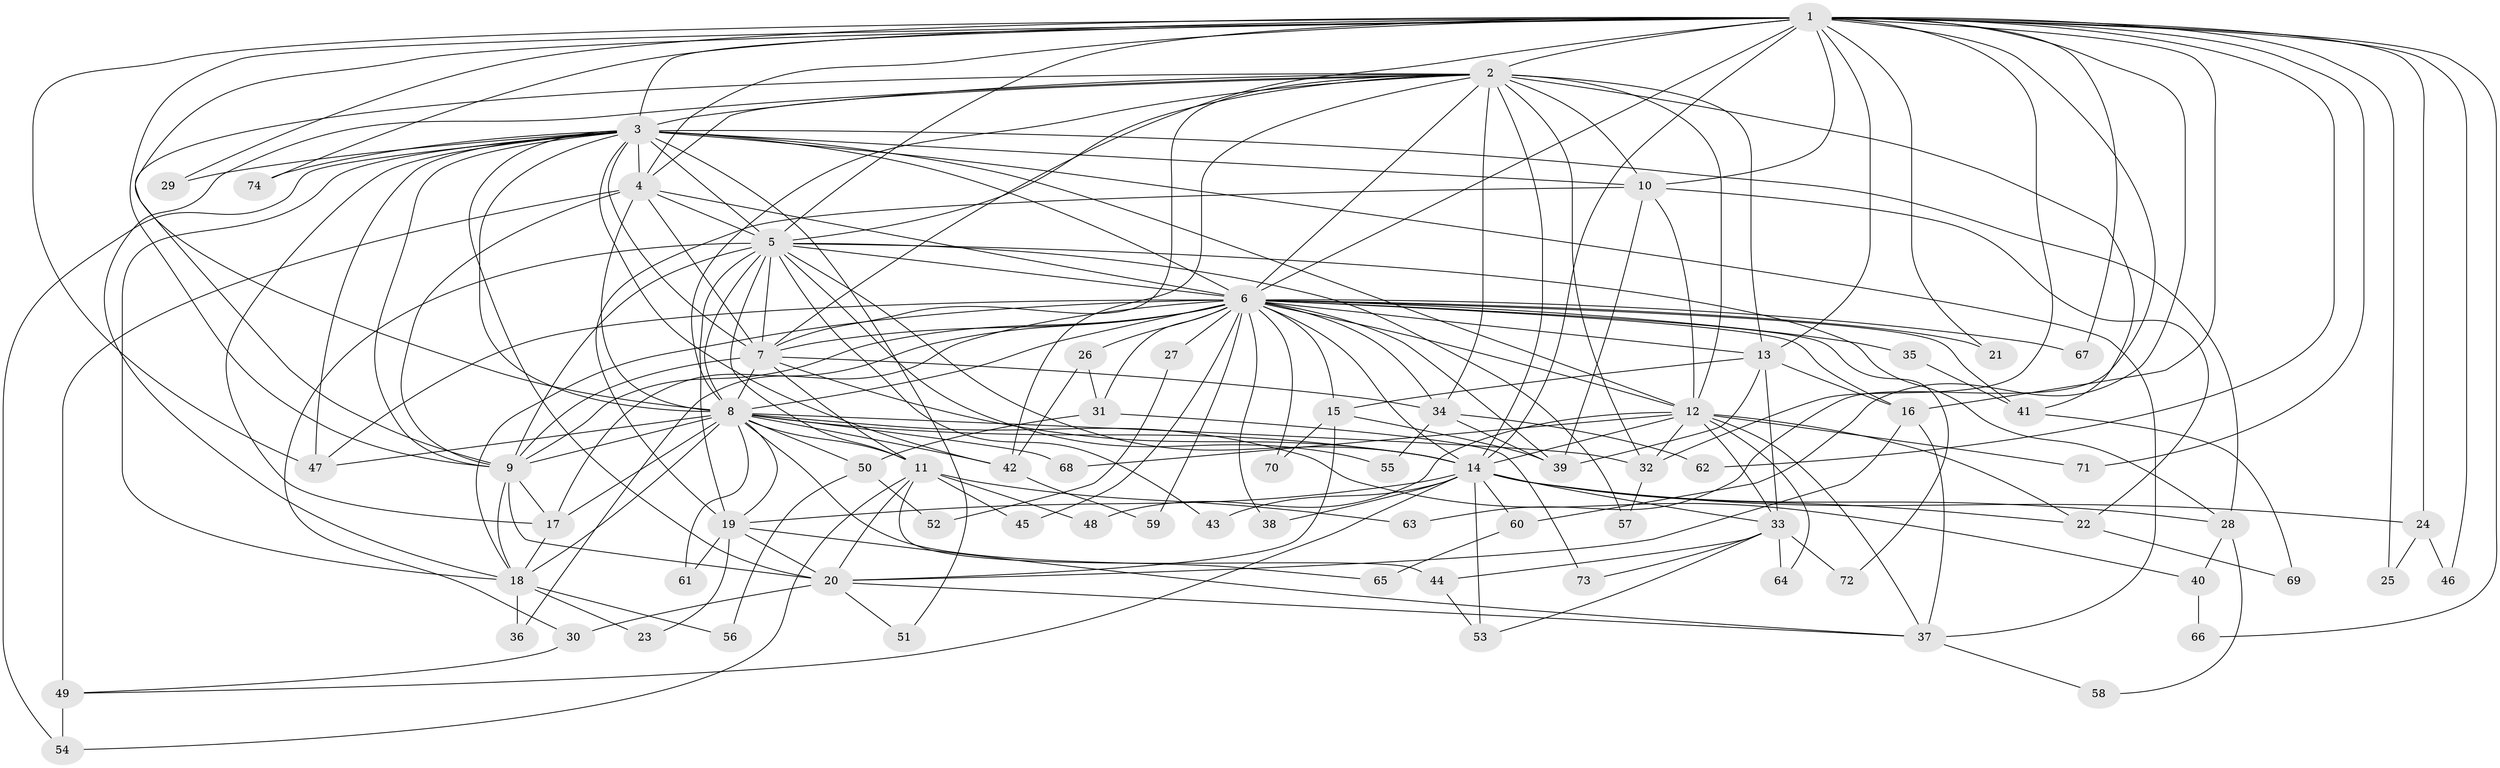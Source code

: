 // original degree distribution, {28: 0.006756756756756757, 26: 0.02027027027027027, 27: 0.006756756756756757, 13: 0.013513513513513514, 21: 0.006756756756756757, 24: 0.006756756756756757, 31: 0.006756756756756757, 19: 0.006756756756756757, 3: 0.20270270270270271, 6: 0.02027027027027027, 4: 0.12162162162162163, 5: 0.04054054054054054, 2: 0.5202702702702703, 7: 0.006756756756756757, 8: 0.006756756756756757, 9: 0.006756756756756757}
// Generated by graph-tools (version 1.1) at 2025/34/03/09/25 02:34:38]
// undirected, 74 vertices, 206 edges
graph export_dot {
graph [start="1"]
  node [color=gray90,style=filled];
  1;
  2;
  3;
  4;
  5;
  6;
  7;
  8;
  9;
  10;
  11;
  12;
  13;
  14;
  15;
  16;
  17;
  18;
  19;
  20;
  21;
  22;
  23;
  24;
  25;
  26;
  27;
  28;
  29;
  30;
  31;
  32;
  33;
  34;
  35;
  36;
  37;
  38;
  39;
  40;
  41;
  42;
  43;
  44;
  45;
  46;
  47;
  48;
  49;
  50;
  51;
  52;
  53;
  54;
  55;
  56;
  57;
  58;
  59;
  60;
  61;
  62;
  63;
  64;
  65;
  66;
  67;
  68;
  69;
  70;
  71;
  72;
  73;
  74;
  1 -- 2 [weight=1.0];
  1 -- 3 [weight=2.0];
  1 -- 4 [weight=1.0];
  1 -- 5 [weight=1.0];
  1 -- 6 [weight=2.0];
  1 -- 7 [weight=1.0];
  1 -- 8 [weight=2.0];
  1 -- 9 [weight=1.0];
  1 -- 10 [weight=1.0];
  1 -- 13 [weight=1.0];
  1 -- 14 [weight=1.0];
  1 -- 16 [weight=1.0];
  1 -- 21 [weight=1.0];
  1 -- 24 [weight=1.0];
  1 -- 25 [weight=1.0];
  1 -- 29 [weight=1.0];
  1 -- 32 [weight=1.0];
  1 -- 46 [weight=1.0];
  1 -- 47 [weight=1.0];
  1 -- 60 [weight=1.0];
  1 -- 62 [weight=1.0];
  1 -- 63 [weight=1.0];
  1 -- 66 [weight=1.0];
  1 -- 67 [weight=1.0];
  1 -- 71 [weight=1.0];
  1 -- 74 [weight=1.0];
  2 -- 3 [weight=1.0];
  2 -- 4 [weight=1.0];
  2 -- 5 [weight=1.0];
  2 -- 6 [weight=3.0];
  2 -- 7 [weight=2.0];
  2 -- 8 [weight=1.0];
  2 -- 9 [weight=1.0];
  2 -- 10 [weight=6.0];
  2 -- 12 [weight=2.0];
  2 -- 13 [weight=1.0];
  2 -- 14 [weight=1.0];
  2 -- 18 [weight=1.0];
  2 -- 32 [weight=1.0];
  2 -- 34 [weight=1.0];
  2 -- 41 [weight=1.0];
  2 -- 42 [weight=1.0];
  3 -- 4 [weight=1.0];
  3 -- 5 [weight=2.0];
  3 -- 6 [weight=2.0];
  3 -- 7 [weight=1.0];
  3 -- 8 [weight=1.0];
  3 -- 9 [weight=2.0];
  3 -- 10 [weight=2.0];
  3 -- 12 [weight=1.0];
  3 -- 17 [weight=1.0];
  3 -- 18 [weight=1.0];
  3 -- 20 [weight=1.0];
  3 -- 28 [weight=2.0];
  3 -- 29 [weight=1.0];
  3 -- 37 [weight=1.0];
  3 -- 42 [weight=1.0];
  3 -- 47 [weight=1.0];
  3 -- 51 [weight=1.0];
  3 -- 54 [weight=1.0];
  3 -- 74 [weight=1.0];
  4 -- 5 [weight=1.0];
  4 -- 6 [weight=2.0];
  4 -- 7 [weight=1.0];
  4 -- 8 [weight=2.0];
  4 -- 9 [weight=1.0];
  4 -- 49 [weight=3.0];
  5 -- 6 [weight=2.0];
  5 -- 7 [weight=2.0];
  5 -- 8 [weight=3.0];
  5 -- 9 [weight=2.0];
  5 -- 11 [weight=1.0];
  5 -- 14 [weight=1.0];
  5 -- 19 [weight=1.0];
  5 -- 28 [weight=1.0];
  5 -- 30 [weight=1.0];
  5 -- 43 [weight=1.0];
  5 -- 55 [weight=1.0];
  5 -- 57 [weight=1.0];
  6 -- 7 [weight=3.0];
  6 -- 8 [weight=5.0];
  6 -- 9 [weight=2.0];
  6 -- 12 [weight=1.0];
  6 -- 13 [weight=2.0];
  6 -- 14 [weight=1.0];
  6 -- 15 [weight=1.0];
  6 -- 16 [weight=1.0];
  6 -- 17 [weight=1.0];
  6 -- 18 [weight=1.0];
  6 -- 21 [weight=1.0];
  6 -- 26 [weight=2.0];
  6 -- 27 [weight=1.0];
  6 -- 31 [weight=1.0];
  6 -- 34 [weight=1.0];
  6 -- 35 [weight=2.0];
  6 -- 36 [weight=1.0];
  6 -- 38 [weight=1.0];
  6 -- 39 [weight=1.0];
  6 -- 41 [weight=2.0];
  6 -- 45 [weight=1.0];
  6 -- 47 [weight=1.0];
  6 -- 59 [weight=1.0];
  6 -- 67 [weight=1.0];
  6 -- 70 [weight=1.0];
  6 -- 72 [weight=1.0];
  7 -- 8 [weight=1.0];
  7 -- 9 [weight=1.0];
  7 -- 11 [weight=1.0];
  7 -- 14 [weight=10.0];
  7 -- 34 [weight=1.0];
  8 -- 9 [weight=1.0];
  8 -- 11 [weight=1.0];
  8 -- 14 [weight=2.0];
  8 -- 17 [weight=1.0];
  8 -- 18 [weight=1.0];
  8 -- 19 [weight=1.0];
  8 -- 32 [weight=2.0];
  8 -- 40 [weight=1.0];
  8 -- 42 [weight=1.0];
  8 -- 47 [weight=1.0];
  8 -- 50 [weight=1.0];
  8 -- 61 [weight=1.0];
  8 -- 65 [weight=1.0];
  8 -- 68 [weight=1.0];
  9 -- 17 [weight=1.0];
  9 -- 18 [weight=1.0];
  9 -- 20 [weight=6.0];
  10 -- 12 [weight=1.0];
  10 -- 19 [weight=1.0];
  10 -- 22 [weight=1.0];
  10 -- 39 [weight=1.0];
  11 -- 20 [weight=2.0];
  11 -- 44 [weight=1.0];
  11 -- 45 [weight=1.0];
  11 -- 48 [weight=1.0];
  11 -- 54 [weight=1.0];
  11 -- 63 [weight=1.0];
  12 -- 14 [weight=1.0];
  12 -- 22 [weight=1.0];
  12 -- 32 [weight=1.0];
  12 -- 33 [weight=1.0];
  12 -- 37 [weight=1.0];
  12 -- 48 [weight=1.0];
  12 -- 64 [weight=1.0];
  12 -- 68 [weight=1.0];
  12 -- 71 [weight=1.0];
  13 -- 15 [weight=1.0];
  13 -- 16 [weight=1.0];
  13 -- 33 [weight=1.0];
  13 -- 39 [weight=1.0];
  14 -- 19 [weight=1.0];
  14 -- 22 [weight=1.0];
  14 -- 24 [weight=1.0];
  14 -- 28 [weight=1.0];
  14 -- 33 [weight=2.0];
  14 -- 38 [weight=1.0];
  14 -- 43 [weight=1.0];
  14 -- 49 [weight=1.0];
  14 -- 53 [weight=1.0];
  14 -- 60 [weight=1.0];
  15 -- 20 [weight=1.0];
  15 -- 39 [weight=1.0];
  15 -- 70 [weight=1.0];
  16 -- 20 [weight=1.0];
  16 -- 37 [weight=1.0];
  17 -- 18 [weight=1.0];
  18 -- 23 [weight=1.0];
  18 -- 36 [weight=1.0];
  18 -- 56 [weight=1.0];
  19 -- 20 [weight=1.0];
  19 -- 23 [weight=1.0];
  19 -- 37 [weight=1.0];
  19 -- 61 [weight=1.0];
  20 -- 30 [weight=1.0];
  20 -- 37 [weight=1.0];
  20 -- 51 [weight=1.0];
  22 -- 69 [weight=1.0];
  24 -- 25 [weight=1.0];
  24 -- 46 [weight=1.0];
  26 -- 31 [weight=1.0];
  26 -- 42 [weight=1.0];
  27 -- 52 [weight=1.0];
  28 -- 40 [weight=1.0];
  28 -- 58 [weight=1.0];
  30 -- 49 [weight=1.0];
  31 -- 50 [weight=1.0];
  31 -- 73 [weight=1.0];
  32 -- 57 [weight=1.0];
  33 -- 44 [weight=1.0];
  33 -- 53 [weight=1.0];
  33 -- 64 [weight=1.0];
  33 -- 72 [weight=1.0];
  33 -- 73 [weight=1.0];
  34 -- 39 [weight=1.0];
  34 -- 55 [weight=1.0];
  34 -- 62 [weight=1.0];
  35 -- 41 [weight=1.0];
  37 -- 58 [weight=1.0];
  40 -- 66 [weight=1.0];
  41 -- 69 [weight=1.0];
  42 -- 59 [weight=1.0];
  44 -- 53 [weight=1.0];
  49 -- 54 [weight=1.0];
  50 -- 52 [weight=1.0];
  50 -- 56 [weight=1.0];
  60 -- 65 [weight=1.0];
}
